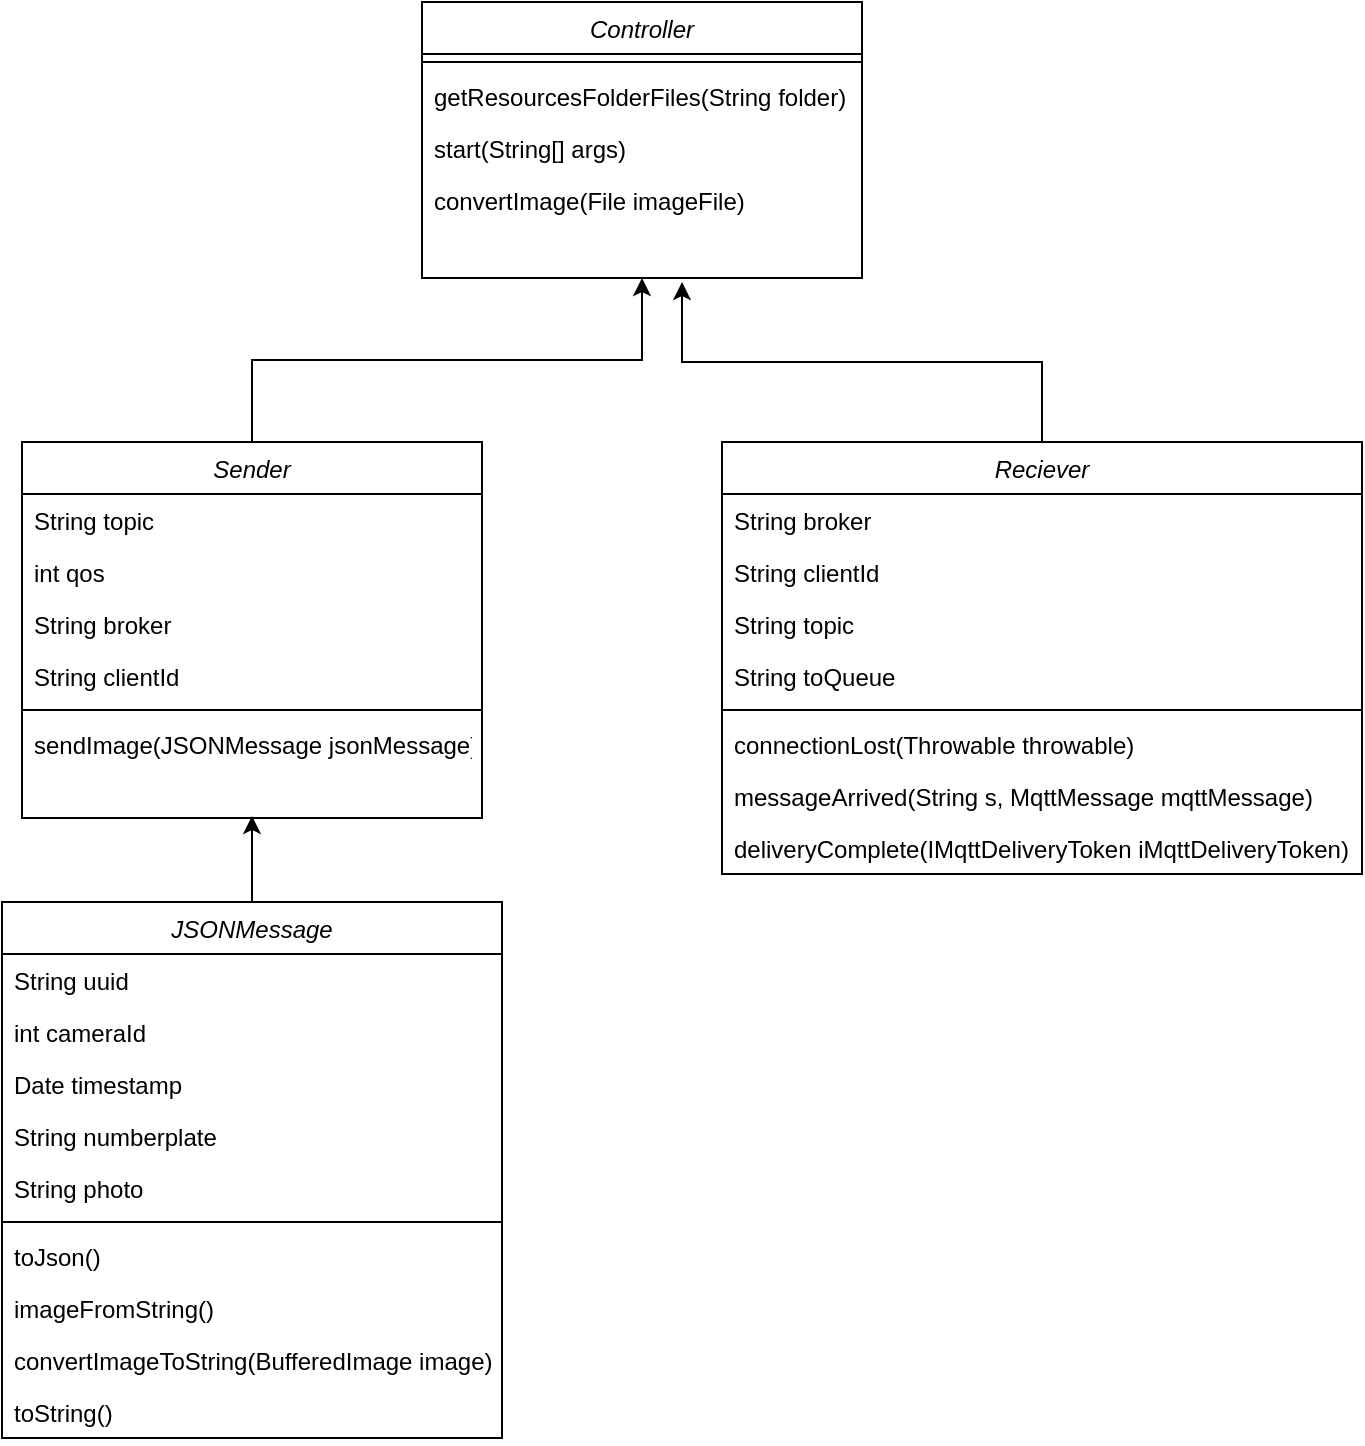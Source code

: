 <mxfile version="13.9.1" type="device"><diagram id="C5RBs43oDa-KdzZeNtuy" name="Page-1"><mxGraphModel dx="1182" dy="732" grid="1" gridSize="10" guides="1" tooltips="1" connect="1" arrows="1" fold="1" page="1" pageScale="1" pageWidth="827" pageHeight="1169" math="0" shadow="0"><root><mxCell id="WIyWlLk6GJQsqaUBKTNV-0"/><mxCell id="WIyWlLk6GJQsqaUBKTNV-1" parent="WIyWlLk6GJQsqaUBKTNV-0"/><mxCell id="zkfFHV4jXpPFQw0GAbJ--0" value="Controller" style="swimlane;fontStyle=2;align=center;verticalAlign=top;childLayout=stackLayout;horizontal=1;startSize=26;horizontalStack=0;resizeParent=1;resizeLast=0;collapsible=1;marginBottom=0;rounded=0;shadow=0;strokeWidth=1;" parent="WIyWlLk6GJQsqaUBKTNV-1" vertex="1"><mxGeometry x="350" y="60" width="220" height="138" as="geometry"><mxRectangle x="230" y="140" width="160" height="26" as="alternateBounds"/></mxGeometry></mxCell><mxCell id="zkfFHV4jXpPFQw0GAbJ--4" value="" style="line;html=1;strokeWidth=1;align=left;verticalAlign=middle;spacingTop=-1;spacingLeft=3;spacingRight=3;rotatable=0;labelPosition=right;points=[];portConstraint=eastwest;" parent="zkfFHV4jXpPFQw0GAbJ--0" vertex="1"><mxGeometry y="26" width="220" height="8" as="geometry"/></mxCell><mxCell id="zkfFHV4jXpPFQw0GAbJ--5" value="getResourcesFolderFiles(String folder)" style="text;align=left;verticalAlign=top;spacingLeft=4;spacingRight=4;overflow=hidden;rotatable=0;points=[[0,0.5],[1,0.5]];portConstraint=eastwest;" parent="zkfFHV4jXpPFQw0GAbJ--0" vertex="1"><mxGeometry y="34" width="220" height="26" as="geometry"/></mxCell><mxCell id="-mJteDLjQpab6l_qmgv0-20" value="start(String[] args) " style="text;align=left;verticalAlign=top;spacingLeft=4;spacingRight=4;overflow=hidden;rotatable=0;points=[[0,0.5],[1,0.5]];portConstraint=eastwest;" vertex="1" parent="zkfFHV4jXpPFQw0GAbJ--0"><mxGeometry y="60" width="220" height="26" as="geometry"/></mxCell><mxCell id="-mJteDLjQpab6l_qmgv0-21" value="convertImage(File imageFile)" style="text;align=left;verticalAlign=top;spacingLeft=4;spacingRight=4;overflow=hidden;rotatable=0;points=[[0,0.5],[1,0.5]];portConstraint=eastwest;" vertex="1" parent="zkfFHV4jXpPFQw0GAbJ--0"><mxGeometry y="86" width="220" height="26" as="geometry"/></mxCell><mxCell id="-mJteDLjQpab6l_qmgv0-29" style="edgeStyle=orthogonalEdgeStyle;rounded=0;orthogonalLoop=1;jettySize=auto;html=1;entryX=0.5;entryY=1;entryDx=0;entryDy=0;" edge="1" parent="WIyWlLk6GJQsqaUBKTNV-1" source="-mJteDLjQpab6l_qmgv0-0" target="zkfFHV4jXpPFQw0GAbJ--0"><mxGeometry relative="1" as="geometry"/></mxCell><mxCell id="-mJteDLjQpab6l_qmgv0-0" value="Sender" style="swimlane;fontStyle=2;align=center;verticalAlign=top;childLayout=stackLayout;horizontal=1;startSize=26;horizontalStack=0;resizeParent=1;resizeLast=0;collapsible=1;marginBottom=0;rounded=0;shadow=0;strokeWidth=1;" vertex="1" parent="WIyWlLk6GJQsqaUBKTNV-1"><mxGeometry x="150" y="280" width="230" height="188" as="geometry"><mxRectangle x="230" y="140" width="160" height="26" as="alternateBounds"/></mxGeometry></mxCell><mxCell id="-mJteDLjQpab6l_qmgv0-1" value="String topic" style="text;align=left;verticalAlign=top;spacingLeft=4;spacingRight=4;overflow=hidden;rotatable=0;points=[[0,0.5],[1,0.5]];portConstraint=eastwest;" vertex="1" parent="-mJteDLjQpab6l_qmgv0-0"><mxGeometry y="26" width="230" height="26" as="geometry"/></mxCell><mxCell id="-mJteDLjQpab6l_qmgv0-12" value="int qos" style="text;align=left;verticalAlign=top;spacingLeft=4;spacingRight=4;overflow=hidden;rotatable=0;points=[[0,0.5],[1,0.5]];portConstraint=eastwest;" vertex="1" parent="-mJteDLjQpab6l_qmgv0-0"><mxGeometry y="52" width="230" height="26" as="geometry"/></mxCell><mxCell id="-mJteDLjQpab6l_qmgv0-13" value="String broker" style="text;align=left;verticalAlign=top;spacingLeft=4;spacingRight=4;overflow=hidden;rotatable=0;points=[[0,0.5],[1,0.5]];portConstraint=eastwest;" vertex="1" parent="-mJteDLjQpab6l_qmgv0-0"><mxGeometry y="78" width="230" height="26" as="geometry"/></mxCell><mxCell id="-mJteDLjQpab6l_qmgv0-14" value="String clientId" style="text;align=left;verticalAlign=top;spacingLeft=4;spacingRight=4;overflow=hidden;rotatable=0;points=[[0,0.5],[1,0.5]];portConstraint=eastwest;" vertex="1" parent="-mJteDLjQpab6l_qmgv0-0"><mxGeometry y="104" width="230" height="26" as="geometry"/></mxCell><mxCell id="-mJteDLjQpab6l_qmgv0-2" value="" style="line;html=1;strokeWidth=1;align=left;verticalAlign=middle;spacingTop=-1;spacingLeft=3;spacingRight=3;rotatable=0;labelPosition=right;points=[];portConstraint=eastwest;" vertex="1" parent="-mJteDLjQpab6l_qmgv0-0"><mxGeometry y="130" width="230" height="8" as="geometry"/></mxCell><mxCell id="-mJteDLjQpab6l_qmgv0-3" value="sendImage(JSONMessage jsonMessage)" style="text;align=left;verticalAlign=top;spacingLeft=4;spacingRight=4;overflow=hidden;rotatable=0;points=[[0,0.5],[1,0.5]];portConstraint=eastwest;" vertex="1" parent="-mJteDLjQpab6l_qmgv0-0"><mxGeometry y="138" width="230" height="50" as="geometry"/></mxCell><mxCell id="-mJteDLjQpab6l_qmgv0-30" style="edgeStyle=orthogonalEdgeStyle;rounded=0;orthogonalLoop=1;jettySize=auto;html=1;" edge="1" parent="WIyWlLk6GJQsqaUBKTNV-1" source="-mJteDLjQpab6l_qmgv0-4"><mxGeometry relative="1" as="geometry"><mxPoint x="480" y="200" as="targetPoint"/><Array as="points"><mxPoint x="660" y="240"/><mxPoint x="480" y="240"/></Array></mxGeometry></mxCell><mxCell id="-mJteDLjQpab6l_qmgv0-4" value="Reciever" style="swimlane;fontStyle=2;align=center;verticalAlign=top;childLayout=stackLayout;horizontal=1;startSize=26;horizontalStack=0;resizeParent=1;resizeLast=0;collapsible=1;marginBottom=0;rounded=0;shadow=0;strokeWidth=1;" vertex="1" parent="WIyWlLk6GJQsqaUBKTNV-1"><mxGeometry x="500" y="280" width="320" height="216" as="geometry"><mxRectangle x="230" y="140" width="160" height="26" as="alternateBounds"/></mxGeometry></mxCell><mxCell id="-mJteDLjQpab6l_qmgv0-5" value="String broker" style="text;align=left;verticalAlign=top;spacingLeft=4;spacingRight=4;overflow=hidden;rotatable=0;points=[[0,0.5],[1,0.5]];portConstraint=eastwest;" vertex="1" parent="-mJteDLjQpab6l_qmgv0-4"><mxGeometry y="26" width="320" height="26" as="geometry"/></mxCell><mxCell id="-mJteDLjQpab6l_qmgv0-15" value="String clientId" style="text;align=left;verticalAlign=top;spacingLeft=4;spacingRight=4;overflow=hidden;rotatable=0;points=[[0,0.5],[1,0.5]];portConstraint=eastwest;" vertex="1" parent="-mJteDLjQpab6l_qmgv0-4"><mxGeometry y="52" width="320" height="26" as="geometry"/></mxCell><mxCell id="-mJteDLjQpab6l_qmgv0-16" value="String topic" style="text;align=left;verticalAlign=top;spacingLeft=4;spacingRight=4;overflow=hidden;rotatable=0;points=[[0,0.5],[1,0.5]];portConstraint=eastwest;" vertex="1" parent="-mJteDLjQpab6l_qmgv0-4"><mxGeometry y="78" width="320" height="26" as="geometry"/></mxCell><mxCell id="-mJteDLjQpab6l_qmgv0-17" value="String toQueue" style="text;align=left;verticalAlign=top;spacingLeft=4;spacingRight=4;overflow=hidden;rotatable=0;points=[[0,0.5],[1,0.5]];portConstraint=eastwest;" vertex="1" parent="-mJteDLjQpab6l_qmgv0-4"><mxGeometry y="104" width="320" height="26" as="geometry"/></mxCell><mxCell id="-mJteDLjQpab6l_qmgv0-6" value="" style="line;html=1;strokeWidth=1;align=left;verticalAlign=middle;spacingTop=-1;spacingLeft=3;spacingRight=3;rotatable=0;labelPosition=right;points=[];portConstraint=eastwest;" vertex="1" parent="-mJteDLjQpab6l_qmgv0-4"><mxGeometry y="130" width="320" height="8" as="geometry"/></mxCell><mxCell id="-mJteDLjQpab6l_qmgv0-7" value="connectionLost(Throwable throwable)" style="text;align=left;verticalAlign=top;spacingLeft=4;spacingRight=4;overflow=hidden;rotatable=0;points=[[0,0.5],[1,0.5]];portConstraint=eastwest;" vertex="1" parent="-mJteDLjQpab6l_qmgv0-4"><mxGeometry y="138" width="320" height="26" as="geometry"/></mxCell><mxCell id="-mJteDLjQpab6l_qmgv0-18" value="messageArrived(String s, MqttMessage mqttMessage)" style="text;align=left;verticalAlign=top;spacingLeft=4;spacingRight=4;overflow=hidden;rotatable=0;points=[[0,0.5],[1,0.5]];portConstraint=eastwest;" vertex="1" parent="-mJteDLjQpab6l_qmgv0-4"><mxGeometry y="164" width="320" height="26" as="geometry"/></mxCell><mxCell id="-mJteDLjQpab6l_qmgv0-19" value="deliveryComplete(IMqttDeliveryToken iMqttDeliveryToken)" style="text;align=left;verticalAlign=top;spacingLeft=4;spacingRight=4;overflow=hidden;rotatable=0;points=[[0,0.5],[1,0.5]];portConstraint=eastwest;" vertex="1" parent="-mJteDLjQpab6l_qmgv0-4"><mxGeometry y="190" width="320" height="26" as="geometry"/></mxCell><mxCell id="-mJteDLjQpab6l_qmgv0-31" style="edgeStyle=orthogonalEdgeStyle;rounded=0;orthogonalLoop=1;jettySize=auto;html=1;entryX=0.5;entryY=0.98;entryDx=0;entryDy=0;entryPerimeter=0;" edge="1" parent="WIyWlLk6GJQsqaUBKTNV-1" source="-mJteDLjQpab6l_qmgv0-8" target="-mJteDLjQpab6l_qmgv0-3"><mxGeometry relative="1" as="geometry"/></mxCell><mxCell id="-mJteDLjQpab6l_qmgv0-8" value="JSONMessage" style="swimlane;fontStyle=2;align=center;verticalAlign=top;childLayout=stackLayout;horizontal=1;startSize=26;horizontalStack=0;resizeParent=1;resizeLast=0;collapsible=1;marginBottom=0;rounded=0;shadow=0;strokeWidth=1;" vertex="1" parent="WIyWlLk6GJQsqaUBKTNV-1"><mxGeometry x="140" y="510" width="250" height="268" as="geometry"><mxRectangle x="230" y="140" width="160" height="26" as="alternateBounds"/></mxGeometry></mxCell><mxCell id="-mJteDLjQpab6l_qmgv0-9" value="String uuid" style="text;align=left;verticalAlign=top;spacingLeft=4;spacingRight=4;overflow=hidden;rotatable=0;points=[[0,0.5],[1,0.5]];portConstraint=eastwest;" vertex="1" parent="-mJteDLjQpab6l_qmgv0-8"><mxGeometry y="26" width="250" height="26" as="geometry"/></mxCell><mxCell id="-mJteDLjQpab6l_qmgv0-22" value="int cameraId" style="text;align=left;verticalAlign=top;spacingLeft=4;spacingRight=4;overflow=hidden;rotatable=0;points=[[0,0.5],[1,0.5]];portConstraint=eastwest;" vertex="1" parent="-mJteDLjQpab6l_qmgv0-8"><mxGeometry y="52" width="250" height="26" as="geometry"/></mxCell><mxCell id="-mJteDLjQpab6l_qmgv0-25" value="Date timestamp" style="text;align=left;verticalAlign=top;spacingLeft=4;spacingRight=4;overflow=hidden;rotatable=0;points=[[0,0.5],[1,0.5]];portConstraint=eastwest;" vertex="1" parent="-mJteDLjQpab6l_qmgv0-8"><mxGeometry y="78" width="250" height="26" as="geometry"/></mxCell><mxCell id="-mJteDLjQpab6l_qmgv0-24" value="String numberplate" style="text;align=left;verticalAlign=top;spacingLeft=4;spacingRight=4;overflow=hidden;rotatable=0;points=[[0,0.5],[1,0.5]];portConstraint=eastwest;" vertex="1" parent="-mJteDLjQpab6l_qmgv0-8"><mxGeometry y="104" width="250" height="26" as="geometry"/></mxCell><mxCell id="-mJteDLjQpab6l_qmgv0-23" value="String photo" style="text;align=left;verticalAlign=top;spacingLeft=4;spacingRight=4;overflow=hidden;rotatable=0;points=[[0,0.5],[1,0.5]];portConstraint=eastwest;" vertex="1" parent="-mJteDLjQpab6l_qmgv0-8"><mxGeometry y="130" width="250" height="26" as="geometry"/></mxCell><mxCell id="-mJteDLjQpab6l_qmgv0-10" value="" style="line;html=1;strokeWidth=1;align=left;verticalAlign=middle;spacingTop=-1;spacingLeft=3;spacingRight=3;rotatable=0;labelPosition=right;points=[];portConstraint=eastwest;" vertex="1" parent="-mJteDLjQpab6l_qmgv0-8"><mxGeometry y="156" width="250" height="8" as="geometry"/></mxCell><mxCell id="-mJteDLjQpab6l_qmgv0-11" value="toJson()" style="text;align=left;verticalAlign=top;spacingLeft=4;spacingRight=4;overflow=hidden;rotatable=0;points=[[0,0.5],[1,0.5]];portConstraint=eastwest;" vertex="1" parent="-mJteDLjQpab6l_qmgv0-8"><mxGeometry y="164" width="250" height="26" as="geometry"/></mxCell><mxCell id="-mJteDLjQpab6l_qmgv0-26" value="imageFromString()" style="text;align=left;verticalAlign=top;spacingLeft=4;spacingRight=4;overflow=hidden;rotatable=0;points=[[0,0.5],[1,0.5]];portConstraint=eastwest;" vertex="1" parent="-mJteDLjQpab6l_qmgv0-8"><mxGeometry y="190" width="250" height="26" as="geometry"/></mxCell><mxCell id="-mJteDLjQpab6l_qmgv0-27" value="convertImageToString(BufferedImage image)" style="text;align=left;verticalAlign=top;spacingLeft=4;spacingRight=4;overflow=hidden;rotatable=0;points=[[0,0.5],[1,0.5]];portConstraint=eastwest;" vertex="1" parent="-mJteDLjQpab6l_qmgv0-8"><mxGeometry y="216" width="250" height="26" as="geometry"/></mxCell><mxCell id="-mJteDLjQpab6l_qmgv0-28" value="toString()" style="text;align=left;verticalAlign=top;spacingLeft=4;spacingRight=4;overflow=hidden;rotatable=0;points=[[0,0.5],[1,0.5]];portConstraint=eastwest;" vertex="1" parent="-mJteDLjQpab6l_qmgv0-8"><mxGeometry y="242" width="250" height="26" as="geometry"/></mxCell></root></mxGraphModel></diagram></mxfile>